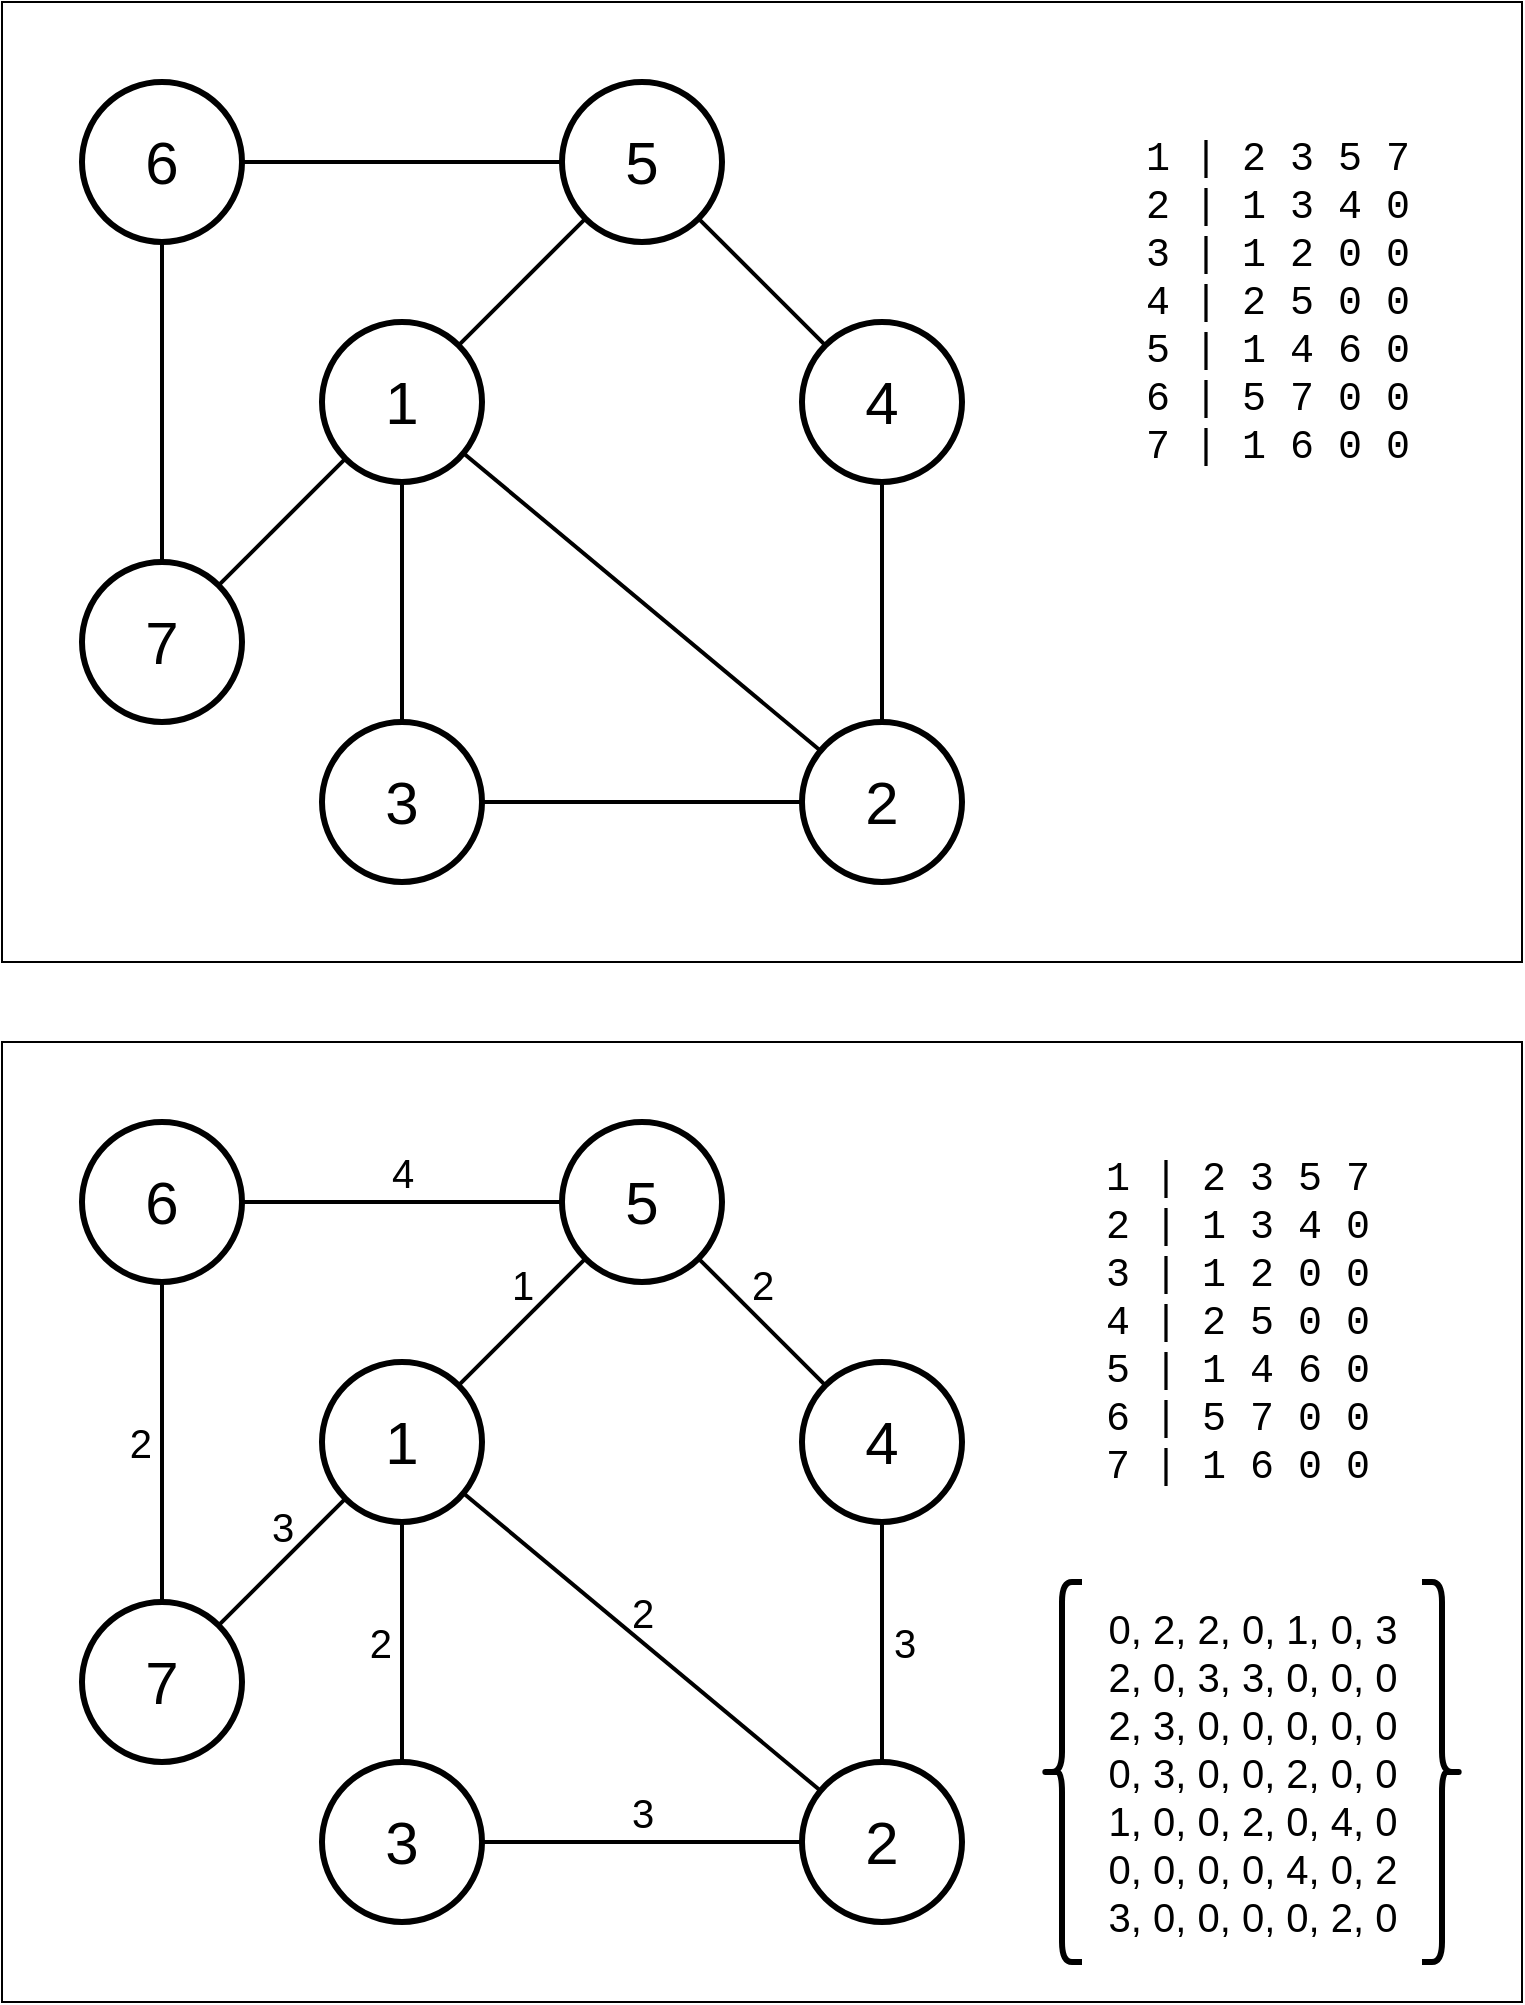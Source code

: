 <mxfile version="24.7.17">
  <diagram name="Страница — 1" id="D-fyG02rWzdI82R4gRCE">
    <mxGraphModel dx="1311" dy="913" grid="1" gridSize="10" guides="1" tooltips="1" connect="1" arrows="1" fold="1" page="1" pageScale="1" pageWidth="827" pageHeight="1169" math="0" shadow="0">
      <root>
        <mxCell id="0" />
        <mxCell id="1" parent="0" />
        <mxCell id="W64DsC13ZActUKg09C_t-18" value="" style="rounded=0;whiteSpace=wrap;html=1;" vertex="1" parent="1">
          <mxGeometry x="40" y="40" width="760" height="480" as="geometry" />
        </mxCell>
        <mxCell id="W64DsC13ZActUKg09C_t-10" style="rounded=0;orthogonalLoop=1;jettySize=auto;html=1;strokeWidth=2;endArrow=none;endFill=0;" edge="1" parent="1" source="W64DsC13ZActUKg09C_t-1" target="W64DsC13ZActUKg09C_t-3">
          <mxGeometry relative="1" as="geometry" />
        </mxCell>
        <mxCell id="W64DsC13ZActUKg09C_t-16" style="rounded=0;orthogonalLoop=1;jettySize=auto;html=1;strokeWidth=2;endArrow=none;endFill=0;" edge="1" parent="1" source="W64DsC13ZActUKg09C_t-1" target="W64DsC13ZActUKg09C_t-2">
          <mxGeometry relative="1" as="geometry" />
        </mxCell>
        <mxCell id="W64DsC13ZActUKg09C_t-17" style="rounded=0;orthogonalLoop=1;jettySize=auto;html=1;endArrow=none;endFill=0;strokeWidth=2;" edge="1" parent="1" source="W64DsC13ZActUKg09C_t-1" target="W64DsC13ZActUKg09C_t-6">
          <mxGeometry relative="1" as="geometry" />
        </mxCell>
        <mxCell id="W64DsC13ZActUKg09C_t-1" value="1" style="ellipse;whiteSpace=wrap;html=1;aspect=fixed;perimeterSpacing=0;strokeWidth=3;fontSize=30;" vertex="1" parent="1">
          <mxGeometry x="200" y="200" width="80" height="80" as="geometry" />
        </mxCell>
        <mxCell id="W64DsC13ZActUKg09C_t-12" style="edgeStyle=orthogonalEdgeStyle;rounded=0;orthogonalLoop=1;jettySize=auto;html=1;strokeWidth=2;endArrow=none;endFill=0;" edge="1" parent="1" source="W64DsC13ZActUKg09C_t-2" target="W64DsC13ZActUKg09C_t-4">
          <mxGeometry relative="1" as="geometry" />
        </mxCell>
        <mxCell id="W64DsC13ZActUKg09C_t-2" value="2" style="ellipse;whiteSpace=wrap;html=1;aspect=fixed;perimeterSpacing=0;strokeWidth=3;fontSize=30;" vertex="1" parent="1">
          <mxGeometry x="440" y="400" width="80" height="80" as="geometry" />
        </mxCell>
        <mxCell id="W64DsC13ZActUKg09C_t-11" style="edgeStyle=orthogonalEdgeStyle;rounded=0;orthogonalLoop=1;jettySize=auto;html=1;strokeWidth=2;endArrow=none;endFill=0;" edge="1" parent="1" source="W64DsC13ZActUKg09C_t-3" target="W64DsC13ZActUKg09C_t-2">
          <mxGeometry relative="1" as="geometry" />
        </mxCell>
        <mxCell id="W64DsC13ZActUKg09C_t-3" value="3" style="ellipse;whiteSpace=wrap;html=1;aspect=fixed;perimeterSpacing=0;strokeWidth=3;fontSize=30;" vertex="1" parent="1">
          <mxGeometry x="200" y="400" width="80" height="80" as="geometry" />
        </mxCell>
        <mxCell id="W64DsC13ZActUKg09C_t-13" style="rounded=0;orthogonalLoop=1;jettySize=auto;html=1;strokeWidth=2;endArrow=none;endFill=0;" edge="1" parent="1" source="W64DsC13ZActUKg09C_t-4" target="W64DsC13ZActUKg09C_t-6">
          <mxGeometry relative="1" as="geometry" />
        </mxCell>
        <mxCell id="W64DsC13ZActUKg09C_t-4" value="4" style="ellipse;whiteSpace=wrap;html=1;aspect=fixed;perimeterSpacing=0;strokeWidth=3;fontSize=30;" vertex="1" parent="1">
          <mxGeometry x="440" y="200" width="80" height="80" as="geometry" />
        </mxCell>
        <mxCell id="W64DsC13ZActUKg09C_t-15" style="rounded=0;orthogonalLoop=1;jettySize=auto;html=1;strokeWidth=2;endArrow=none;endFill=0;" edge="1" parent="1" source="W64DsC13ZActUKg09C_t-5" target="W64DsC13ZActUKg09C_t-6">
          <mxGeometry relative="1" as="geometry" />
        </mxCell>
        <mxCell id="W64DsC13ZActUKg09C_t-5" value="6" style="ellipse;whiteSpace=wrap;html=1;aspect=fixed;perimeterSpacing=0;strokeWidth=3;fontSize=30;" vertex="1" parent="1">
          <mxGeometry x="80" y="80" width="80" height="80" as="geometry" />
        </mxCell>
        <mxCell id="W64DsC13ZActUKg09C_t-6" value="5" style="ellipse;whiteSpace=wrap;html=1;aspect=fixed;perimeterSpacing=0;strokeWidth=3;fontSize=30;" vertex="1" parent="1">
          <mxGeometry x="320" y="80" width="80" height="80" as="geometry" />
        </mxCell>
        <mxCell id="W64DsC13ZActUKg09C_t-9" style="rounded=0;orthogonalLoop=1;jettySize=auto;html=1;strokeWidth=2;endArrow=none;endFill=0;" edge="1" parent="1" source="W64DsC13ZActUKg09C_t-7" target="W64DsC13ZActUKg09C_t-5">
          <mxGeometry relative="1" as="geometry">
            <mxPoint x="80" y="170" as="targetPoint" />
          </mxGeometry>
        </mxCell>
        <mxCell id="W64DsC13ZActUKg09C_t-7" value="7" style="ellipse;whiteSpace=wrap;html=1;aspect=fixed;perimeterSpacing=0;strokeWidth=3;fontSize=30;" vertex="1" parent="1">
          <mxGeometry x="80" y="320" width="80" height="80" as="geometry" />
        </mxCell>
        <mxCell id="W64DsC13ZActUKg09C_t-8" style="rounded=0;orthogonalLoop=1;jettySize=auto;html=1;strokeWidth=2;endArrow=none;endFill=0;" edge="1" parent="1" source="W64DsC13ZActUKg09C_t-7" target="W64DsC13ZActUKg09C_t-1">
          <mxGeometry relative="1" as="geometry" />
        </mxCell>
        <mxCell id="W64DsC13ZActUKg09C_t-19" value="1 | 2 3 5 7&lt;div&gt;2 | 1 3 4 0&lt;/div&gt;&lt;div&gt;3 | 1 2 0 0&lt;/div&gt;&lt;div&gt;4 | 2 5 0 0&lt;/div&gt;&lt;div&gt;5 | 1 4 6 0&lt;/div&gt;&lt;div&gt;6 | 5 7 0 0&lt;/div&gt;&lt;div&gt;7 | 1 6 0 0&amp;nbsp;&lt;/div&gt;" style="text;html=1;align=left;verticalAlign=middle;whiteSpace=wrap;rounded=0;fontFamily=Courier New;fontSize=20;" vertex="1" parent="1">
          <mxGeometry x="610" y="100" width="150" height="180" as="geometry" />
        </mxCell>
        <mxCell id="W64DsC13ZActUKg09C_t-20" value="" style="rounded=0;whiteSpace=wrap;html=1;" vertex="1" parent="1">
          <mxGeometry x="40" y="560" width="760" height="480" as="geometry" />
        </mxCell>
        <mxCell id="W64DsC13ZActUKg09C_t-21" value="2" style="rounded=0;orthogonalLoop=1;jettySize=auto;html=1;strokeWidth=2;endArrow=none;endFill=0;fontSize=20;verticalAlign=middle;labelPosition=left;verticalLabelPosition=middle;align=right;spacingRight=4;" edge="1" source="W64DsC13ZActUKg09C_t-24" target="W64DsC13ZActUKg09C_t-28" parent="1">
          <mxGeometry relative="1" as="geometry" />
        </mxCell>
        <mxCell id="W64DsC13ZActUKg09C_t-22" value="2" style="rounded=0;orthogonalLoop=1;jettySize=auto;html=1;strokeWidth=2;endArrow=none;endFill=0;fontSize=20;verticalAlign=bottom;labelBackgroundColor=none;" edge="1" source="W64DsC13ZActUKg09C_t-24" target="W64DsC13ZActUKg09C_t-26" parent="1">
          <mxGeometry relative="1" as="geometry" />
        </mxCell>
        <mxCell id="W64DsC13ZActUKg09C_t-23" value="1" style="rounded=0;orthogonalLoop=1;jettySize=auto;html=1;endArrow=none;endFill=0;strokeWidth=2;verticalAlign=bottom;fontSize=20;labelBackgroundColor=none;spacingBottom=4;" edge="1" source="W64DsC13ZActUKg09C_t-24" target="W64DsC13ZActUKg09C_t-33" parent="1">
          <mxGeometry relative="1" as="geometry" />
        </mxCell>
        <mxCell id="W64DsC13ZActUKg09C_t-24" value="1" style="ellipse;whiteSpace=wrap;html=1;aspect=fixed;perimeterSpacing=0;strokeWidth=3;fontSize=30;" vertex="1" parent="1">
          <mxGeometry x="200" y="720" width="80" height="80" as="geometry" />
        </mxCell>
        <mxCell id="W64DsC13ZActUKg09C_t-25" value="3" style="edgeStyle=orthogonalEdgeStyle;rounded=0;orthogonalLoop=1;jettySize=auto;html=1;strokeWidth=2;endArrow=none;endFill=0;fontSize=20;verticalAlign=middle;labelPosition=right;verticalLabelPosition=middle;align=left;horizontal=1;spacingLeft=4;" edge="1" source="W64DsC13ZActUKg09C_t-26" target="W64DsC13ZActUKg09C_t-30" parent="1">
          <mxGeometry relative="1" as="geometry" />
        </mxCell>
        <mxCell id="W64DsC13ZActUKg09C_t-26" value="2" style="ellipse;whiteSpace=wrap;html=1;aspect=fixed;perimeterSpacing=0;strokeWidth=3;fontSize=30;" vertex="1" parent="1">
          <mxGeometry x="440" y="920" width="80" height="80" as="geometry" />
        </mxCell>
        <mxCell id="W64DsC13ZActUKg09C_t-27" value="3" style="edgeStyle=orthogonalEdgeStyle;rounded=0;orthogonalLoop=1;jettySize=auto;html=1;strokeWidth=2;endArrow=none;endFill=0;fontSize=20;verticalAlign=bottom;" edge="1" source="W64DsC13ZActUKg09C_t-28" target="W64DsC13ZActUKg09C_t-26" parent="1">
          <mxGeometry relative="1" as="geometry" />
        </mxCell>
        <mxCell id="W64DsC13ZActUKg09C_t-28" value="3" style="ellipse;whiteSpace=wrap;html=1;aspect=fixed;perimeterSpacing=0;strokeWidth=3;fontSize=30;" vertex="1" parent="1">
          <mxGeometry x="200" y="920" width="80" height="80" as="geometry" />
        </mxCell>
        <mxCell id="W64DsC13ZActUKg09C_t-29" value="2" style="rounded=0;orthogonalLoop=1;jettySize=auto;html=1;strokeWidth=2;endArrow=none;endFill=0;fontSize=20;verticalAlign=bottom;labelBackgroundColor=none;spacingBottom=4;" edge="1" source="W64DsC13ZActUKg09C_t-30" target="W64DsC13ZActUKg09C_t-33" parent="1">
          <mxGeometry relative="1" as="geometry" />
        </mxCell>
        <mxCell id="W64DsC13ZActUKg09C_t-30" value="4" style="ellipse;whiteSpace=wrap;html=1;aspect=fixed;perimeterSpacing=0;strokeWidth=3;fontSize=30;" vertex="1" parent="1">
          <mxGeometry x="440" y="720" width="80" height="80" as="geometry" />
        </mxCell>
        <mxCell id="W64DsC13ZActUKg09C_t-31" value="4" style="rounded=0;orthogonalLoop=1;jettySize=auto;html=1;strokeWidth=2;endArrow=none;endFill=0;fontSize=20;verticalAlign=bottom;labelBackgroundColor=none;" edge="1" source="W64DsC13ZActUKg09C_t-32" target="W64DsC13ZActUKg09C_t-33" parent="1">
          <mxGeometry relative="1" as="geometry" />
        </mxCell>
        <mxCell id="W64DsC13ZActUKg09C_t-32" value="6" style="ellipse;whiteSpace=wrap;html=1;aspect=fixed;perimeterSpacing=0;strokeWidth=3;fontSize=30;" vertex="1" parent="1">
          <mxGeometry x="80" y="600" width="80" height="80" as="geometry" />
        </mxCell>
        <mxCell id="W64DsC13ZActUKg09C_t-33" value="5" style="ellipse;whiteSpace=wrap;html=1;aspect=fixed;perimeterSpacing=0;strokeWidth=3;fontSize=30;" vertex="1" parent="1">
          <mxGeometry x="320" y="600" width="80" height="80" as="geometry" />
        </mxCell>
        <mxCell id="W64DsC13ZActUKg09C_t-34" value="2" style="rounded=0;orthogonalLoop=1;jettySize=auto;html=1;strokeWidth=2;endArrow=none;endFill=0;fontSize=20;verticalAlign=middle;labelPosition=left;verticalLabelPosition=middle;align=right;spacingRight=4;labelBackgroundColor=none;" edge="1" source="W64DsC13ZActUKg09C_t-35" target="W64DsC13ZActUKg09C_t-32" parent="1">
          <mxGeometry relative="1" as="geometry">
            <mxPoint x="80" y="690" as="targetPoint" />
          </mxGeometry>
        </mxCell>
        <mxCell id="W64DsC13ZActUKg09C_t-35" value="7" style="ellipse;whiteSpace=wrap;html=1;aspect=fixed;perimeterSpacing=0;strokeWidth=3;fontSize=30;" vertex="1" parent="1">
          <mxGeometry x="80" y="840" width="80" height="80" as="geometry" />
        </mxCell>
        <mxCell id="W64DsC13ZActUKg09C_t-36" value="3" style="rounded=0;orthogonalLoop=1;jettySize=auto;html=1;strokeWidth=2;endArrow=none;endFill=0;fontSize=20;verticalAlign=bottom;spacingBottom=3;labelBackgroundColor=none;" edge="1" source="W64DsC13ZActUKg09C_t-35" target="W64DsC13ZActUKg09C_t-24" parent="1">
          <mxGeometry relative="1" as="geometry" />
        </mxCell>
        <mxCell id="W64DsC13ZActUKg09C_t-37" value="1 | 2 3 5 7&lt;div&gt;2 | 1 3 4 0&lt;/div&gt;&lt;div&gt;3 | 1 2 0 0&lt;/div&gt;&lt;div&gt;4 | 2 5 0 0&lt;/div&gt;&lt;div&gt;5 | 1 4 6 0&lt;/div&gt;&lt;div&gt;6 | 5 7 0 0&lt;/div&gt;&lt;div&gt;7 | 1 6 0 0&amp;nbsp;&lt;/div&gt;" style="text;html=1;align=left;verticalAlign=middle;whiteSpace=wrap;rounded=0;fontFamily=Courier New;fontSize=20;" vertex="1" parent="1">
          <mxGeometry x="590" y="610" width="150" height="180" as="geometry" />
        </mxCell>
        <mxCell id="W64DsC13ZActUKg09C_t-39" value="&lt;div style=&quot;font-size: 20px;&quot;&gt;0, 2, 2, 0, 1, 0, 3&lt;/div&gt;&lt;div style=&quot;font-size: 20px;&quot;&gt;2, 0, 3, 3, 0, 0, 0&lt;/div&gt;&lt;div style=&quot;font-size: 20px;&quot;&gt;2, 3, 0, 0, 0, 0, 0&lt;/div&gt;&lt;div style=&quot;font-size: 20px;&quot;&gt;0, 3, 0, 0, 2, 0, 0&lt;/div&gt;&lt;div style=&quot;font-size: 20px;&quot;&gt;1, 0, 0, 2, 0, 4, 0&lt;/div&gt;&lt;div style=&quot;font-size: 20px;&quot;&gt;0, 0, 0, 0, 4, 0, 2&lt;/div&gt;&lt;div style=&quot;font-size: 20px;&quot;&gt;3, 0, 0, 0, 0, 2, 0&lt;/div&gt;" style="text;html=1;align=center;verticalAlign=middle;resizable=0;points=[];autosize=1;strokeColor=none;fillColor=none;fontSize=20;" vertex="1" parent="1">
          <mxGeometry x="580" y="835" width="170" height="180" as="geometry" />
        </mxCell>
        <mxCell id="W64DsC13ZActUKg09C_t-40" value="" style="shape=curlyBracket;whiteSpace=wrap;html=1;rounded=1;labelPosition=left;verticalLabelPosition=middle;align=right;verticalAlign=middle;strokeWidth=3;" vertex="1" parent="1">
          <mxGeometry x="560" y="830" width="20" height="190" as="geometry" />
        </mxCell>
        <mxCell id="W64DsC13ZActUKg09C_t-41" value="" style="shape=curlyBracket;whiteSpace=wrap;html=1;rounded=1;flipH=1;labelPosition=right;verticalLabelPosition=middle;align=left;verticalAlign=middle;strokeWidth=3;" vertex="1" parent="1">
          <mxGeometry x="750" y="830" width="20" height="190" as="geometry" />
        </mxCell>
      </root>
    </mxGraphModel>
  </diagram>
</mxfile>
